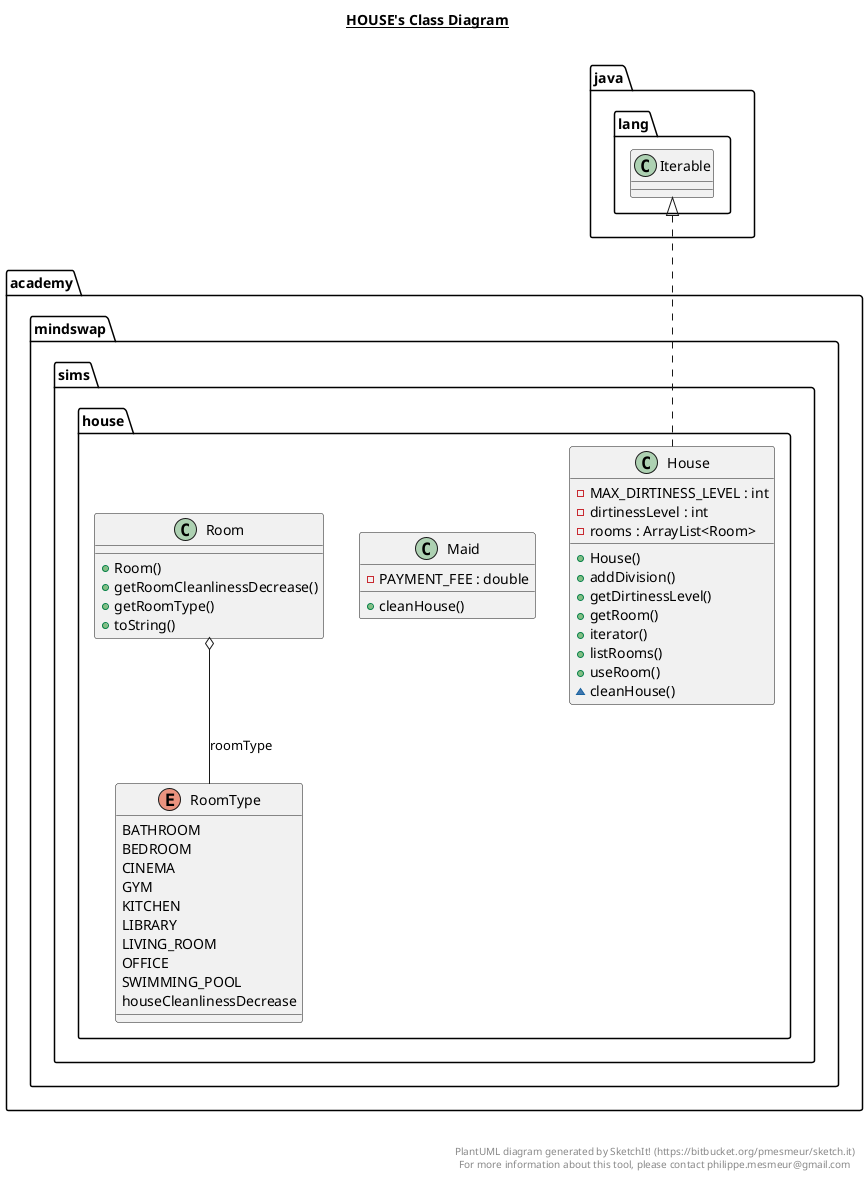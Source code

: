 @startuml

title __HOUSE's Class Diagram__\n

  namespace academy.mindswap {
    namespace sims {
      namespace house {
        class academy.mindswap.sims.house.House {
            - MAX_DIRTINESS_LEVEL : int
            - dirtinessLevel : int
            - rooms : ArrayList<Room>
            + House()
            + addDivision()
            + getDirtinessLevel()
            + getRoom()
            + iterator()
            + listRooms()
            + useRoom()
            ~ cleanHouse()
        }
      }
    }
  }
  

  namespace academy.mindswap {
    namespace sims {
      namespace house {
        class academy.mindswap.sims.house.Maid {
            - PAYMENT_FEE : double
            + cleanHouse()
        }
      }
    }
  }
  

  namespace academy.mindswap {
    namespace sims {
      namespace house {
        class academy.mindswap.sims.house.Room {
            + Room()
            + getRoomCleanlinessDecrease()
            + getRoomType()
            + toString()
        }
      }
    }
  }
  

  namespace academy.mindswap {
    namespace sims {
      namespace house {
        enum RoomType {
          BATHROOM
          BEDROOM
          CINEMA
          GYM
          KITCHEN
          LIBRARY
          LIVING_ROOM
          OFFICE
          SWIMMING_POOL
          houseCleanlinessDecrease
        }
      }
    }
  }
  

  academy.mindswap.sims.house.House .up.|> java.lang.Iterable
  academy.mindswap.sims.house.Room o-- academy.mindswap.sims.house.RoomType : roomType


right footer


PlantUML diagram generated by SketchIt! (https://bitbucket.org/pmesmeur/sketch.it)
For more information about this tool, please contact philippe.mesmeur@gmail.com
endfooter

@enduml
